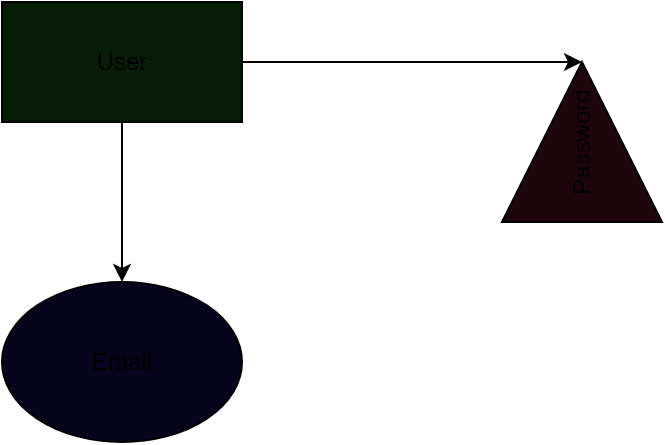 <mxfile>
    <diagram id="bLatDRlu8NSG5QHOMVHu" name="Exercise1">
        <mxGraphModel dx="1386" dy="560" grid="1" gridSize="10" guides="1" tooltips="1" connect="1" arrows="1" fold="1" page="1" pageScale="1" pageWidth="850" pageHeight="1100" math="0" shadow="0">
            <root>
                <mxCell id="0"/>
                <mxCell id="1" parent="0"/>
                <mxCell id="4" style="edgeStyle=none;html=1;" edge="1" parent="1" source="2" target="3">
                    <mxGeometry relative="1" as="geometry"/>
                </mxCell>
                <mxCell id="8" style="edgeStyle=none;html=1;entryX=1;entryY=0.5;entryDx=0;entryDy=0;" edge="1" parent="1" source="2" target="5">
                    <mxGeometry relative="1" as="geometry"/>
                </mxCell>
                <mxCell id="2" value="User" style="rounded=0;whiteSpace=wrap;html=1;fillColor=#081D06;" vertex="1" parent="1">
                    <mxGeometry x="370" y="200" width="120" height="60" as="geometry"/>
                </mxCell>
                <mxCell id="3" value="Email" style="ellipse;whiteSpace=wrap;html=1;fillColor=#07051D;" vertex="1" parent="1">
                    <mxGeometry x="370" y="340" width="120" height="80" as="geometry"/>
                </mxCell>
                <mxCell id="5" value="Password" style="triangle;whiteSpace=wrap;html=1;rotation=-90;fillColor=#1D050B;" vertex="1" parent="1">
                    <mxGeometry x="620" y="230" width="80" height="80" as="geometry"/>
                </mxCell>
            </root>
        </mxGraphModel>
    </diagram>
    <diagram id="KV1-XNBCIYXjns-FXti3" name="Exercise2">
        <mxGraphModel dx="1386" dy="560" grid="1" gridSize="10" guides="1" tooltips="1" connect="1" arrows="1" fold="1" page="1" pageScale="1" pageWidth="850" pageHeight="1100" math="0" shadow="0">
            <root>
                <mxCell id="0"/>
                <mxCell id="1" parent="0"/>
                <mxCell id="DtydLyBDtzMeIutkfusV-10" style="edgeStyle=orthogonalEdgeStyle;html=1;entryX=0.5;entryY=1;entryDx=0;entryDy=0;" edge="1" parent="1" source="DtydLyBDtzMeIutkfusV-1" target="DtydLyBDtzMeIutkfusV-2">
                    <mxGeometry relative="1" as="geometry"/>
                </mxCell>
                <mxCell id="DtydLyBDtzMeIutkfusV-14" style="edgeStyle=orthogonalEdgeStyle;html=1;entryX=0.5;entryY=0;entryDx=0;entryDy=0;" edge="1" parent="1" source="DtydLyBDtzMeIutkfusV-1" target="DtydLyBDtzMeIutkfusV-7">
                    <mxGeometry relative="1" as="geometry"/>
                </mxCell>
                <mxCell id="DtydLyBDtzMeIutkfusV-15" style="edgeStyle=orthogonalEdgeStyle;html=1;entryX=0.5;entryY=0;entryDx=0;entryDy=0;" edge="1" parent="1" source="DtydLyBDtzMeIutkfusV-1" target="DtydLyBDtzMeIutkfusV-3">
                    <mxGeometry relative="1" as="geometry"/>
                </mxCell>
                <mxCell id="DtydLyBDtzMeIutkfusV-1" value="Course" style="rounded=0;whiteSpace=wrap;html=1;fillColor=#1D050B;" vertex="1" parent="1">
                    <mxGeometry x="370" y="230" width="120" height="50" as="geometry"/>
                </mxCell>
                <mxCell id="DtydLyBDtzMeIutkfusV-2" value="Course Number" style="ellipse;whiteSpace=wrap;html=1;fillColor=#1D050B;" vertex="1" parent="1">
                    <mxGeometry x="260" y="60" width="120" height="80" as="geometry"/>
                </mxCell>
                <mxCell id="DtydLyBDtzMeIutkfusV-3" value="Dept Name" style="ellipse;whiteSpace=wrap;html=1;fillColor=#1D050B;" vertex="1" parent="1">
                    <mxGeometry x="60" y="220" width="120" height="80" as="geometry"/>
                </mxCell>
                <mxCell id="DtydLyBDtzMeIutkfusV-16" style="edgeStyle=orthogonalEdgeStyle;html=1;entryX=0.25;entryY=1;entryDx=0;entryDy=0;" edge="1" parent="1" source="DtydLyBDtzMeIutkfusV-4" target="DtydLyBDtzMeIutkfusV-1">
                    <mxGeometry relative="1" as="geometry"/>
                </mxCell>
                <mxCell id="DtydLyBDtzMeIutkfusV-4" value="start date" style="ellipse;whiteSpace=wrap;html=1;fillColor=#1D050B;" vertex="1" parent="1">
                    <mxGeometry x="260" y="350" width="120" height="80" as="geometry"/>
                </mxCell>
                <mxCell id="DtydLyBDtzMeIutkfusV-17" style="edgeStyle=orthogonalEdgeStyle;html=1;entryX=0.75;entryY=1;entryDx=0;entryDy=0;" edge="1" parent="1" source="DtydLyBDtzMeIutkfusV-5" target="DtydLyBDtzMeIutkfusV-1">
                    <mxGeometry relative="1" as="geometry"/>
                </mxCell>
                <mxCell id="DtydLyBDtzMeIutkfusV-5" value="max capacity" style="ellipse;whiteSpace=wrap;html=1;fillColor=#1D050B;" vertex="1" parent="1">
                    <mxGeometry x="520" y="350" width="120" height="80" as="geometry"/>
                </mxCell>
                <mxCell id="DtydLyBDtzMeIutkfusV-11" style="edgeStyle=orthogonalEdgeStyle;html=1;entryX=0.75;entryY=0;entryDx=0;entryDy=0;" edge="1" parent="1" source="DtydLyBDtzMeIutkfusV-6" target="DtydLyBDtzMeIutkfusV-1">
                    <mxGeometry relative="1" as="geometry"/>
                </mxCell>
                <mxCell id="DtydLyBDtzMeIutkfusV-6" value="Location" style="ellipse;whiteSpace=wrap;html=1;fillColor=#1D050B;" vertex="1" parent="1">
                    <mxGeometry x="520" y="60" width="120" height="80" as="geometry"/>
                </mxCell>
                <mxCell id="DtydLyBDtzMeIutkfusV-7" value="is open for enrollment ?" style="ellipse;whiteSpace=wrap;html=1;fillColor=#1D050B;" vertex="1" parent="1">
                    <mxGeometry x="670" y="220" width="120" height="80" as="geometry"/>
                </mxCell>
            </root>
        </mxGraphModel>
    </diagram>
    <diagram id="gO-DPcqH2aKcSSBv5_V3" name="Relationship">
        <mxGraphModel dx="1386" dy="560" grid="1" gridSize="10" guides="1" tooltips="1" connect="1" arrows="1" fold="1" page="1" pageScale="1" pageWidth="850" pageHeight="1100" math="0" shadow="0">
            <root>
                <mxCell id="0"/>
                <mxCell id="1" parent="0"/>
                <mxCell id="VCItKjobIZ3YWqQ0Oiub-10" style="edgeStyle=orthogonalEdgeStyle;html=1;entryX=0.5;entryY=0;entryDx=0;entryDy=0;" edge="1" parent="1" source="VCItKjobIZ3YWqQ0Oiub-2" target="VCItKjobIZ3YWqQ0Oiub-4">
                    <mxGeometry relative="1" as="geometry"/>
                </mxCell>
                <mxCell id="VCItKjobIZ3YWqQ0Oiub-11" style="edgeStyle=orthogonalEdgeStyle;html=1;entryX=0.5;entryY=1;entryDx=0;entryDy=0;" edge="1" parent="1" source="VCItKjobIZ3YWqQ0Oiub-2" target="VCItKjobIZ3YWqQ0Oiub-3">
                    <mxGeometry relative="1" as="geometry"/>
                </mxCell>
                <mxCell id="VCItKjobIZ3YWqQ0Oiub-12" style="edgeStyle=orthogonalEdgeStyle;html=1;entryX=0.5;entryY=1;entryDx=0;entryDy=0;" edge="1" parent="1" source="VCItKjobIZ3YWqQ0Oiub-2" target="VCItKjobIZ3YWqQ0Oiub-5">
                    <mxGeometry relative="1" as="geometry"/>
                </mxCell>
                <mxCell id="VCItKjobIZ3YWqQ0Oiub-2" value="Author" style="rounded=0;whiteSpace=wrap;html=1;fillColor=#1D050B;" vertex="1" parent="1">
                    <mxGeometry x="70" y="160" width="120" height="60" as="geometry"/>
                </mxCell>
                <mxCell id="VCItKjobIZ3YWqQ0Oiub-3" value="Author Name" style="ellipse;whiteSpace=wrap;html=1;fillColor=#1D050B;" vertex="1" parent="1">
                    <mxGeometry x="70" y="30" width="120" height="80" as="geometry"/>
                </mxCell>
                <mxCell id="VCItKjobIZ3YWqQ0Oiub-4" value="Field of Study" style="ellipse;whiteSpace=wrap;html=1;fillColor=#1D050B;" vertex="1" parent="1">
                    <mxGeometry x="70" y="310" width="120" height="80" as="geometry"/>
                </mxCell>
                <mxCell id="VCItKjobIZ3YWqQ0Oiub-13" style="edgeStyle=orthogonalEdgeStyle;html=1;entryX=0;entryY=0.5;entryDx=0;entryDy=0;" edge="1" parent="1" source="VCItKjobIZ3YWqQ0Oiub-5" target="VCItKjobIZ3YWqQ0Oiub-6">
                    <mxGeometry relative="1" as="geometry"/>
                </mxCell>
                <mxCell id="VCItKjobIZ3YWqQ0Oiub-5" value="writes" style="rhombus;whiteSpace=wrap;html=1;fillColor=#1D050B;rotation=90;" vertex="1" parent="1">
                    <mxGeometry x="260" y="150" width="80" height="80" as="geometry"/>
                </mxCell>
                <mxCell id="VCItKjobIZ3YWqQ0Oiub-14" style="edgeStyle=orthogonalEdgeStyle;html=1;entryX=0.5;entryY=1;entryDx=0;entryDy=0;" edge="1" parent="1" source="VCItKjobIZ3YWqQ0Oiub-6" target="VCItKjobIZ3YWqQ0Oiub-8">
                    <mxGeometry relative="1" as="geometry"/>
                </mxCell>
                <mxCell id="VCItKjobIZ3YWqQ0Oiub-15" style="edgeStyle=orthogonalEdgeStyle;html=1;entryX=0.5;entryY=0;entryDx=0;entryDy=0;" edge="1" parent="1" source="VCItKjobIZ3YWqQ0Oiub-6" target="VCItKjobIZ3YWqQ0Oiub-7">
                    <mxGeometry relative="1" as="geometry"/>
                </mxCell>
                <mxCell id="VCItKjobIZ3YWqQ0Oiub-6" value="Book" style="rounded=0;whiteSpace=wrap;html=1;fillColor=#1D050B;" vertex="1" parent="1">
                    <mxGeometry x="400" y="160" width="120" height="60" as="geometry"/>
                </mxCell>
                <mxCell id="VCItKjobIZ3YWqQ0Oiub-7" value="No of pages" style="ellipse;whiteSpace=wrap;html=1;fillColor=#1D050B;" vertex="1" parent="1">
                    <mxGeometry x="400" y="310" width="120" height="80" as="geometry"/>
                </mxCell>
                <mxCell id="VCItKjobIZ3YWqQ0Oiub-8" value="Book Title" style="ellipse;whiteSpace=wrap;html=1;fillColor=#1D050B;" vertex="1" parent="1">
                    <mxGeometry x="400" y="30" width="120" height="80" as="geometry"/>
                </mxCell>
            </root>
        </mxGraphModel>
    </diagram>
</mxfile>